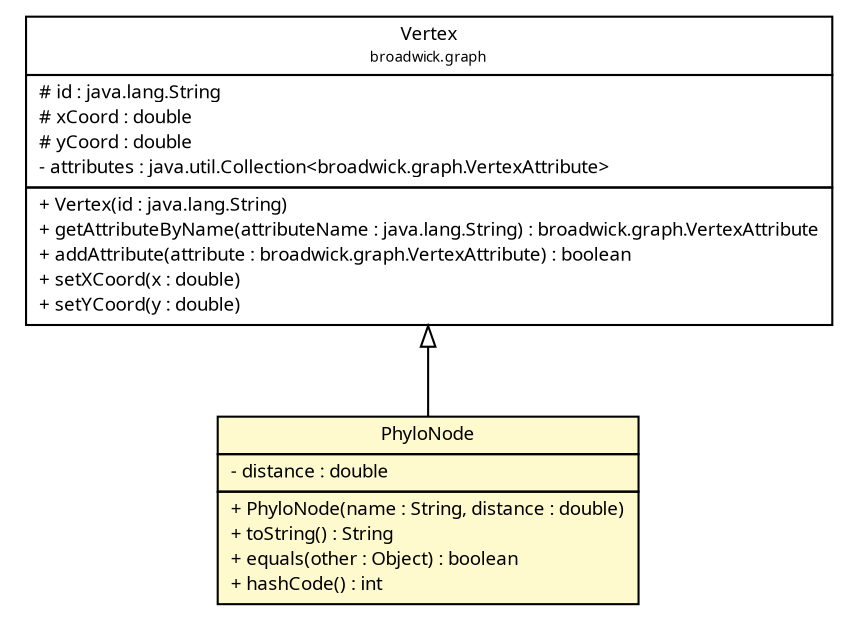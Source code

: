 #!/usr/local/bin/dot
#
# Class diagram 
# Generated by UMLGraph version R5_6 (http://www.umlgraph.org/)
#

digraph G {
	edge [fontname="Trebuchet MS",fontsize=10,labelfontname="Trebuchet MS",labelfontsize=10];
	node [fontname="Trebuchet MS",fontsize=10,shape=plaintext];
	nodesep=0.25;
	ranksep=0.5;
	// broadwick.graph.Vertex
	c17251 [label=<<table title="broadwick.graph.Vertex" border="0" cellborder="1" cellspacing="0" cellpadding="2" port="p" href="../graph/Vertex.html">
		<tr><td><table border="0" cellspacing="0" cellpadding="1">
<tr><td align="center" balign="center"><font face="Trebuchet MS"> Vertex </font></td></tr>
<tr><td align="center" balign="center"><font face="Trebuchet MS" point-size="7.0"> broadwick.graph </font></td></tr>
		</table></td></tr>
		<tr><td><table border="0" cellspacing="0" cellpadding="1">
<tr><td align="left" balign="left"> # id : java.lang.String </td></tr>
<tr><td align="left" balign="left"> # xCoord : double </td></tr>
<tr><td align="left" balign="left"> # yCoord : double </td></tr>
<tr><td align="left" balign="left"> - attributes : java.util.Collection&lt;broadwick.graph.VertexAttribute&gt; </td></tr>
		</table></td></tr>
		<tr><td><table border="0" cellspacing="0" cellpadding="1">
<tr><td align="left" balign="left"> + Vertex(id : java.lang.String) </td></tr>
<tr><td align="left" balign="left"> + getAttributeByName(attributeName : java.lang.String) : broadwick.graph.VertexAttribute </td></tr>
<tr><td align="left" balign="left"> + addAttribute(attribute : broadwick.graph.VertexAttribute) : boolean </td></tr>
<tr><td align="left" balign="left"> + setXCoord(x : double) </td></tr>
<tr><td align="left" balign="left"> + setYCoord(y : double) </td></tr>
		</table></td></tr>
		</table>>, URL="../graph/Vertex.html", fontname="Trebuchet MS", fontcolor="black", fontsize=9.0];
	// broadwick.phylo.PhyloNode
	c17289 [label=<<table title="broadwick.phylo.PhyloNode" border="0" cellborder="1" cellspacing="0" cellpadding="2" port="p" bgcolor="lemonChiffon" href="./PhyloNode.html">
		<tr><td><table border="0" cellspacing="0" cellpadding="1">
<tr><td align="center" balign="center"><font face="Trebuchet MS"> PhyloNode </font></td></tr>
		</table></td></tr>
		<tr><td><table border="0" cellspacing="0" cellpadding="1">
<tr><td align="left" balign="left"> - distance : double </td></tr>
		</table></td></tr>
		<tr><td><table border="0" cellspacing="0" cellpadding="1">
<tr><td align="left" balign="left"> + PhyloNode(name : String, distance : double) </td></tr>
<tr><td align="left" balign="left"> + toString() : String </td></tr>
<tr><td align="left" balign="left"> + equals(other : Object) : boolean </td></tr>
<tr><td align="left" balign="left"> + hashCode() : int </td></tr>
		</table></td></tr>
		</table>>, URL="./PhyloNode.html", fontname="Trebuchet MS", fontcolor="black", fontsize=9.0];
	//broadwick.phylo.PhyloNode extends broadwick.graph.Vertex
	c17251:p -> c17289:p [dir=back,arrowtail=empty];
}

